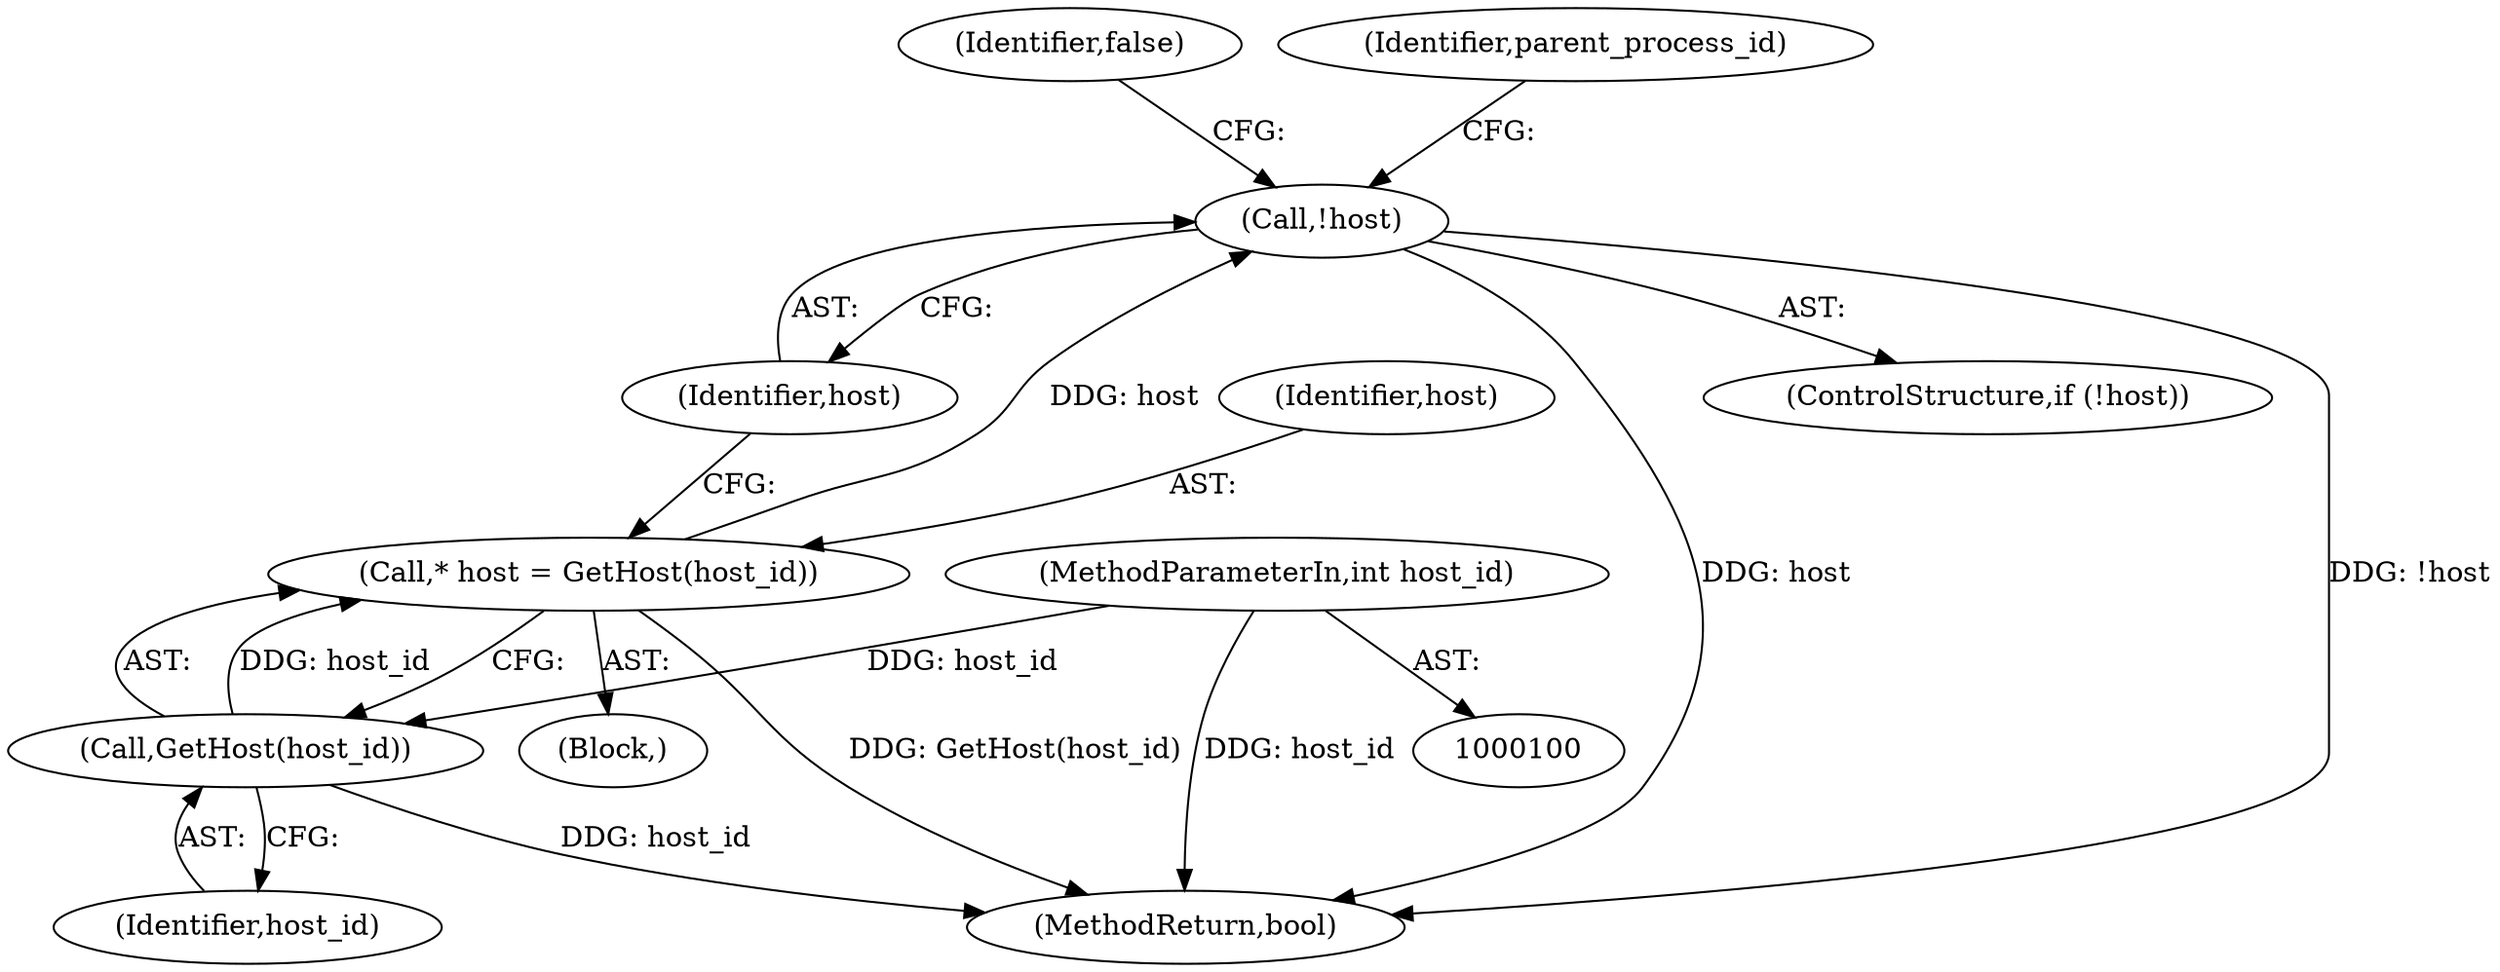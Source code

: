 digraph "0_Chrome_2cb006bc9d3ad16353ed49c2b75faea618156d0f_2@pointer" {
"1000111" [label="(Call,!host)"];
"1000106" [label="(Call,* host = GetHost(host_id))"];
"1000108" [label="(Call,GetHost(host_id))"];
"1000101" [label="(MethodParameterIn,int host_id)"];
"1000114" [label="(Identifier,false)"];
"1000112" [label="(Identifier,host)"];
"1000117" [label="(Identifier,parent_process_id)"];
"1000109" [label="(Identifier,host_id)"];
"1000101" [label="(MethodParameterIn,int host_id)"];
"1000107" [label="(Identifier,host)"];
"1000119" [label="(MethodReturn,bool)"];
"1000106" [label="(Call,* host = GetHost(host_id))"];
"1000111" [label="(Call,!host)"];
"1000108" [label="(Call,GetHost(host_id))"];
"1000110" [label="(ControlStructure,if (!host))"];
"1000104" [label="(Block,)"];
"1000111" -> "1000110"  [label="AST: "];
"1000111" -> "1000112"  [label="CFG: "];
"1000112" -> "1000111"  [label="AST: "];
"1000114" -> "1000111"  [label="CFG: "];
"1000117" -> "1000111"  [label="CFG: "];
"1000111" -> "1000119"  [label="DDG: host"];
"1000111" -> "1000119"  [label="DDG: !host"];
"1000106" -> "1000111"  [label="DDG: host"];
"1000106" -> "1000104"  [label="AST: "];
"1000106" -> "1000108"  [label="CFG: "];
"1000107" -> "1000106"  [label="AST: "];
"1000108" -> "1000106"  [label="AST: "];
"1000112" -> "1000106"  [label="CFG: "];
"1000106" -> "1000119"  [label="DDG: GetHost(host_id)"];
"1000108" -> "1000106"  [label="DDG: host_id"];
"1000108" -> "1000109"  [label="CFG: "];
"1000109" -> "1000108"  [label="AST: "];
"1000108" -> "1000119"  [label="DDG: host_id"];
"1000101" -> "1000108"  [label="DDG: host_id"];
"1000101" -> "1000100"  [label="AST: "];
"1000101" -> "1000119"  [label="DDG: host_id"];
}
